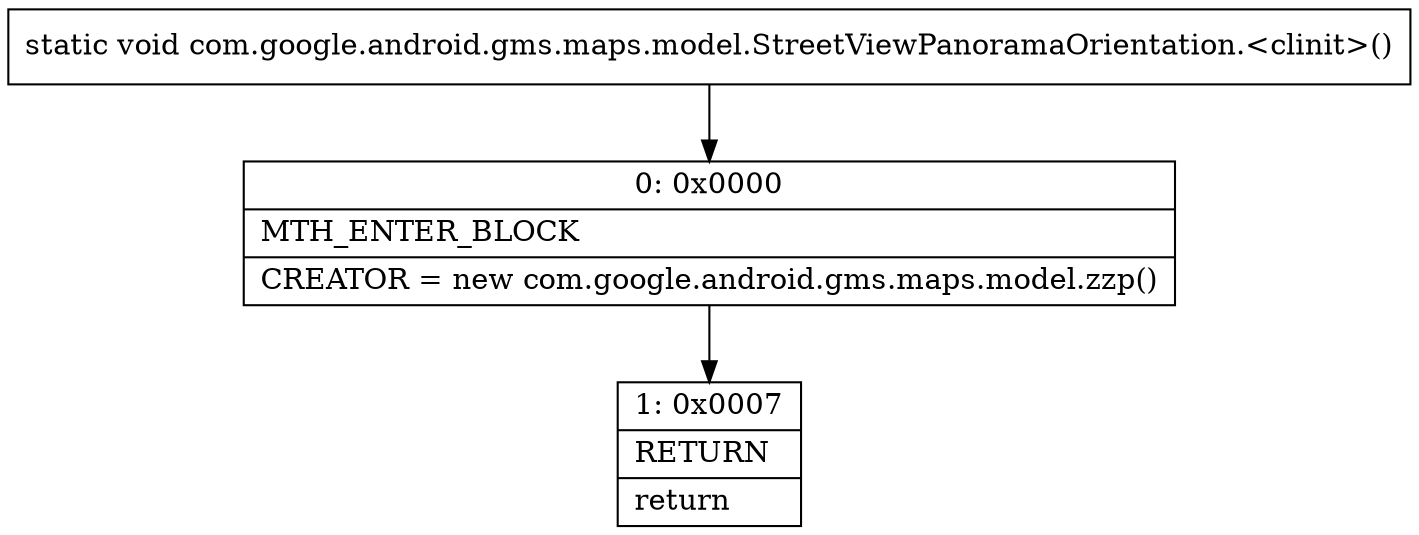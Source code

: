 digraph "CFG forcom.google.android.gms.maps.model.StreetViewPanoramaOrientation.\<clinit\>()V" {
Node_0 [shape=record,label="{0\:\ 0x0000|MTH_ENTER_BLOCK\l|CREATOR = new com.google.android.gms.maps.model.zzp()\l}"];
Node_1 [shape=record,label="{1\:\ 0x0007|RETURN\l|return\l}"];
MethodNode[shape=record,label="{static void com.google.android.gms.maps.model.StreetViewPanoramaOrientation.\<clinit\>() }"];
MethodNode -> Node_0;
Node_0 -> Node_1;
}

